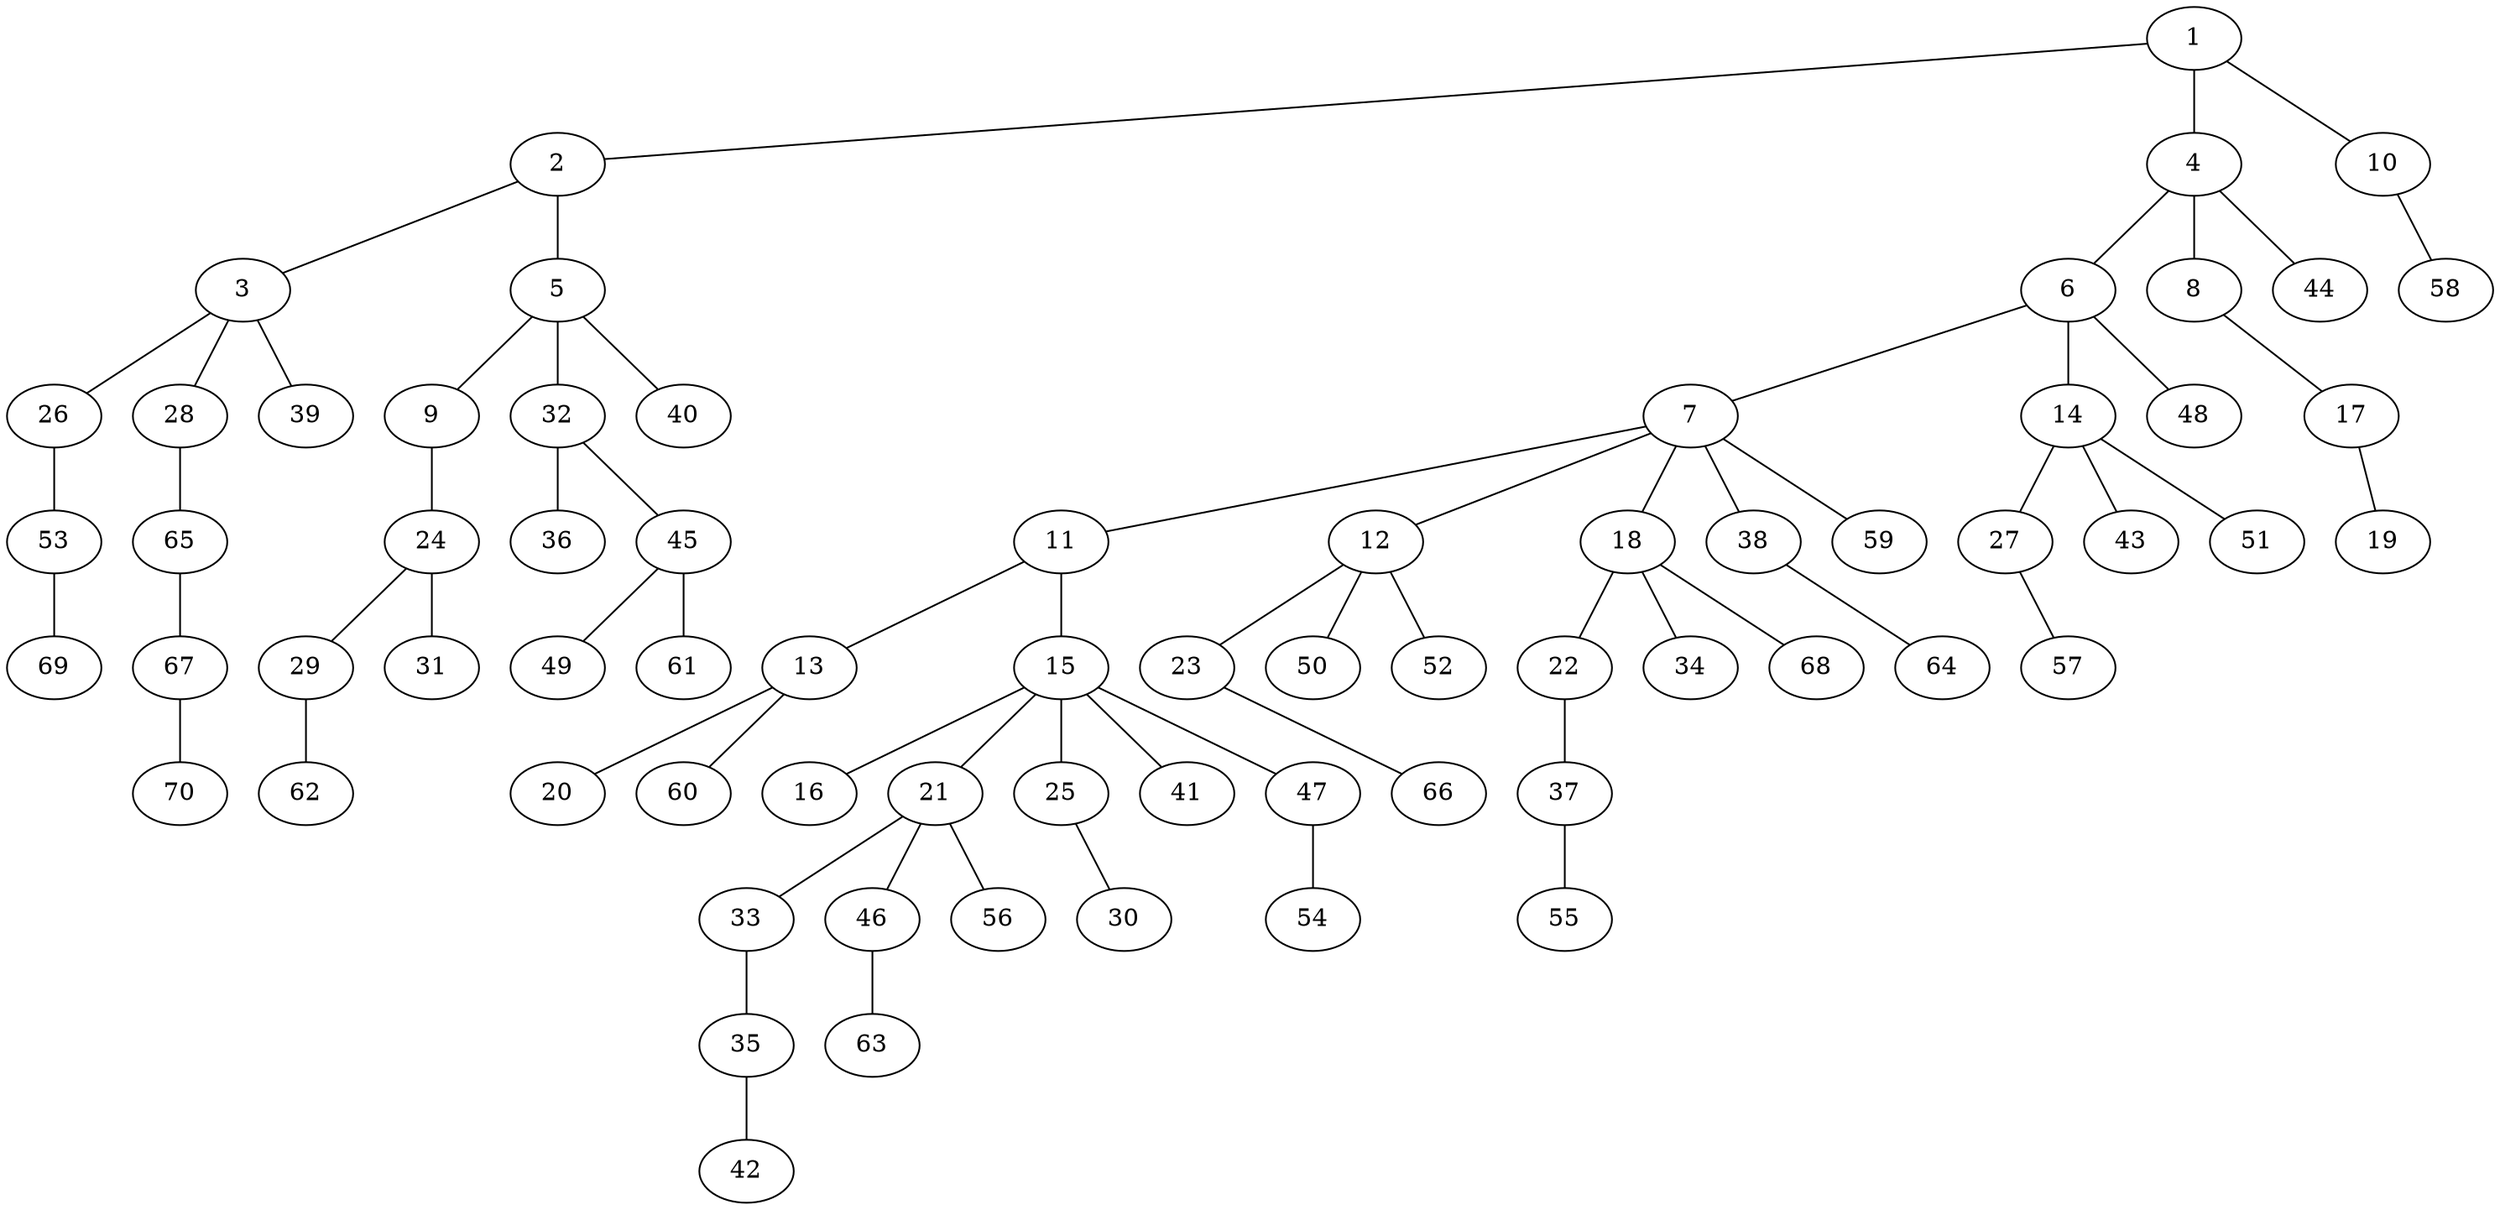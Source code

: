 graph graphname {1--2
1--4
1--10
2--3
2--5
3--26
3--28
3--39
4--6
4--8
4--44
5--9
5--32
5--40
6--7
6--14
6--48
7--11
7--12
7--18
7--38
7--59
8--17
9--24
10--58
11--13
11--15
12--23
12--50
12--52
13--20
13--60
14--27
14--43
14--51
15--16
15--21
15--25
15--41
15--47
17--19
18--22
18--34
18--68
21--33
21--46
21--56
22--37
23--66
24--29
24--31
25--30
26--53
27--57
28--65
29--62
32--36
32--45
33--35
35--42
37--55
38--64
45--49
45--61
46--63
47--54
53--69
65--67
67--70
}